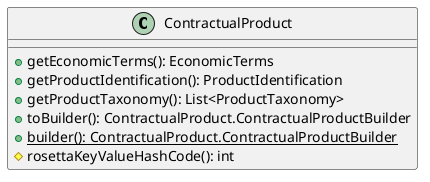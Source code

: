 @startuml

    class ContractualProduct [[ContractualProduct.html]] {
        +getEconomicTerms(): EconomicTerms
        +getProductIdentification(): ProductIdentification
        +getProductTaxonomy(): List<ProductTaxonomy>
        +toBuilder(): ContractualProduct.ContractualProductBuilder
        {static} +builder(): ContractualProduct.ContractualProductBuilder
        #rosettaKeyValueHashCode(): int
    }

@enduml
